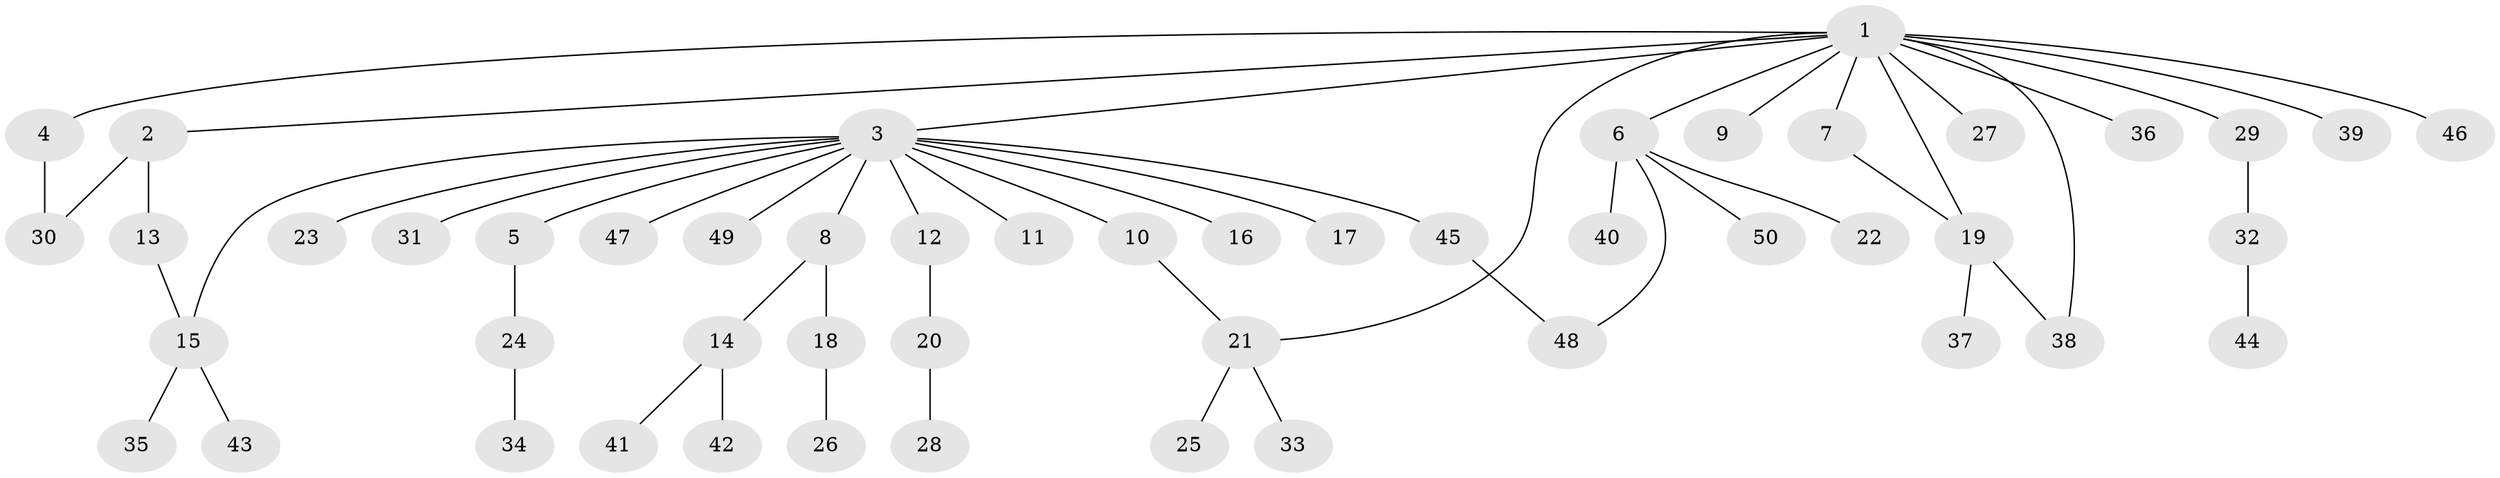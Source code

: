 // coarse degree distribution, {7: 0.05, 2: 0.4, 4: 0.05, 6: 0.05, 3: 0.1, 1: 0.35}
// Generated by graph-tools (version 1.1) at 2025/50/03/04/25 22:50:28]
// undirected, 50 vertices, 55 edges
graph export_dot {
  node [color=gray90,style=filled];
  1;
  2;
  3;
  4;
  5;
  6;
  7;
  8;
  9;
  10;
  11;
  12;
  13;
  14;
  15;
  16;
  17;
  18;
  19;
  20;
  21;
  22;
  23;
  24;
  25;
  26;
  27;
  28;
  29;
  30;
  31;
  32;
  33;
  34;
  35;
  36;
  37;
  38;
  39;
  40;
  41;
  42;
  43;
  44;
  45;
  46;
  47;
  48;
  49;
  50;
  1 -- 2;
  1 -- 3;
  1 -- 4;
  1 -- 6;
  1 -- 7;
  1 -- 9;
  1 -- 19;
  1 -- 21;
  1 -- 27;
  1 -- 29;
  1 -- 36;
  1 -- 38;
  1 -- 39;
  1 -- 46;
  2 -- 13;
  2 -- 30;
  3 -- 5;
  3 -- 8;
  3 -- 10;
  3 -- 11;
  3 -- 12;
  3 -- 15;
  3 -- 16;
  3 -- 17;
  3 -- 23;
  3 -- 31;
  3 -- 45;
  3 -- 47;
  3 -- 49;
  4 -- 30;
  5 -- 24;
  6 -- 22;
  6 -- 40;
  6 -- 48;
  6 -- 50;
  7 -- 19;
  8 -- 14;
  8 -- 18;
  10 -- 21;
  12 -- 20;
  13 -- 15;
  14 -- 41;
  14 -- 42;
  15 -- 35;
  15 -- 43;
  18 -- 26;
  19 -- 37;
  19 -- 38;
  20 -- 28;
  21 -- 25;
  21 -- 33;
  24 -- 34;
  29 -- 32;
  32 -- 44;
  45 -- 48;
}
